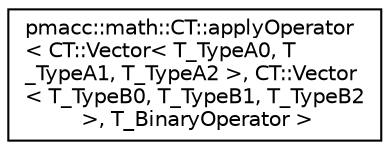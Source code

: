 digraph "Graphical Class Hierarchy"
{
 // LATEX_PDF_SIZE
  edge [fontname="Helvetica",fontsize="10",labelfontname="Helvetica",labelfontsize="10"];
  node [fontname="Helvetica",fontsize="10",shape=record];
  rankdir="LR";
  Node0 [label="pmacc::math::CT::applyOperator\l\< CT::Vector\< T_TypeA0, T\l_TypeA1, T_TypeA2 \>, CT::Vector\l\< T_TypeB0, T_TypeB1, T_TypeB2\l \>, T_BinaryOperator \>",height=0.2,width=0.4,color="black", fillcolor="white", style="filled",URL="$structpmacc_1_1math_1_1_c_t_1_1apply_operator_3_01_c_t_1_1_vector_3_01_t___type_a0_00_01_t___typb2e9d58a4540fc12c48a69746ac02c2f.html",tooltip=" "];
}
